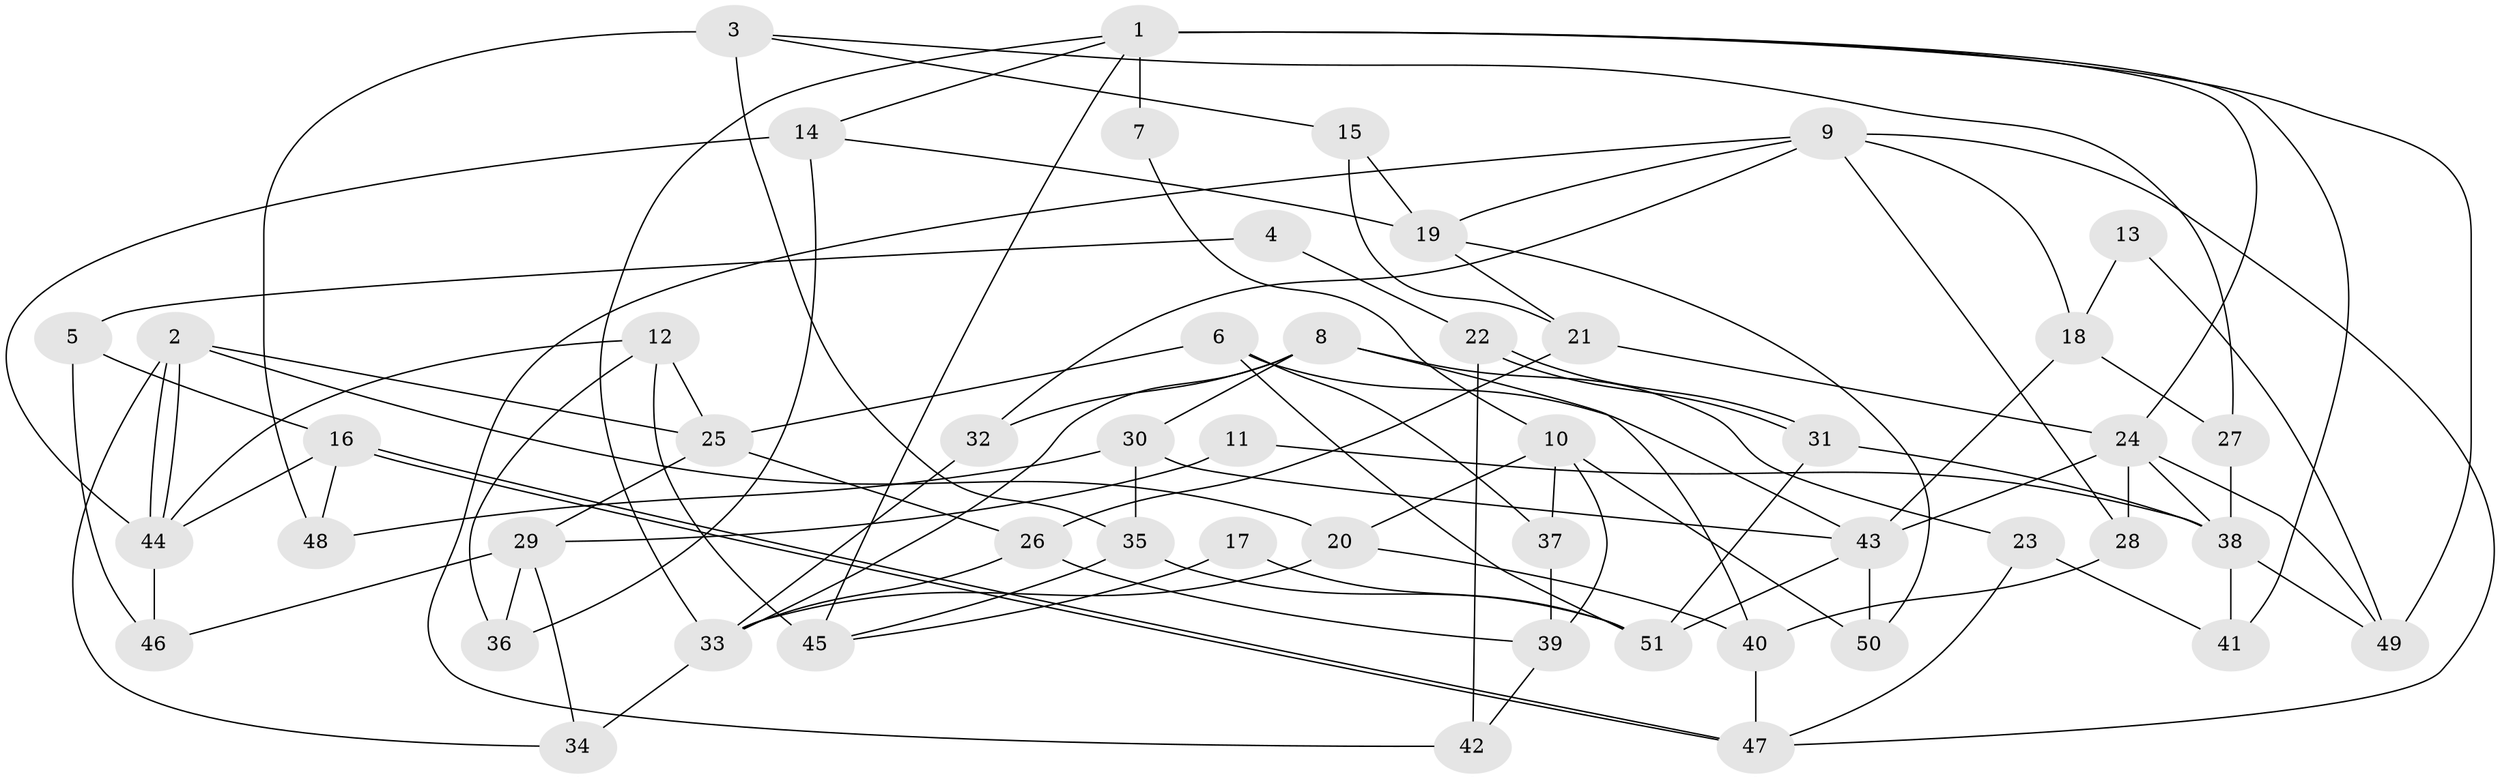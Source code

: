 // coarse degree distribution, {2: 0.19230769230769232, 3: 0.3076923076923077, 14: 0.038461538461538464, 8: 0.038461538461538464, 7: 0.11538461538461539, 6: 0.07692307692307693, 4: 0.19230769230769232, 5: 0.038461538461538464}
// Generated by graph-tools (version 1.1) at 2025/51/03/04/25 22:51:04]
// undirected, 51 vertices, 102 edges
graph export_dot {
  node [color=gray90,style=filled];
  1;
  2;
  3;
  4;
  5;
  6;
  7;
  8;
  9;
  10;
  11;
  12;
  13;
  14;
  15;
  16;
  17;
  18;
  19;
  20;
  21;
  22;
  23;
  24;
  25;
  26;
  27;
  28;
  29;
  30;
  31;
  32;
  33;
  34;
  35;
  36;
  37;
  38;
  39;
  40;
  41;
  42;
  43;
  44;
  45;
  46;
  47;
  48;
  49;
  50;
  51;
  1 -- 49;
  1 -- 45;
  1 -- 7;
  1 -- 14;
  1 -- 24;
  1 -- 33;
  1 -- 41;
  2 -- 25;
  2 -- 44;
  2 -- 44;
  2 -- 20;
  2 -- 34;
  3 -- 48;
  3 -- 35;
  3 -- 15;
  3 -- 27;
  4 -- 5;
  4 -- 22;
  5 -- 16;
  5 -- 46;
  6 -- 25;
  6 -- 43;
  6 -- 37;
  6 -- 51;
  7 -- 10;
  8 -- 40;
  8 -- 32;
  8 -- 23;
  8 -- 30;
  8 -- 33;
  9 -- 47;
  9 -- 18;
  9 -- 19;
  9 -- 28;
  9 -- 32;
  9 -- 42;
  10 -- 37;
  10 -- 20;
  10 -- 39;
  10 -- 50;
  11 -- 38;
  11 -- 29;
  12 -- 25;
  12 -- 44;
  12 -- 36;
  12 -- 45;
  13 -- 18;
  13 -- 49;
  14 -- 19;
  14 -- 36;
  14 -- 44;
  15 -- 19;
  15 -- 21;
  16 -- 44;
  16 -- 47;
  16 -- 47;
  16 -- 48;
  17 -- 45;
  17 -- 51;
  18 -- 27;
  18 -- 43;
  19 -- 50;
  19 -- 21;
  20 -- 33;
  20 -- 40;
  21 -- 24;
  21 -- 26;
  22 -- 31;
  22 -- 31;
  22 -- 42;
  23 -- 47;
  23 -- 41;
  24 -- 28;
  24 -- 38;
  24 -- 43;
  24 -- 49;
  25 -- 29;
  25 -- 26;
  26 -- 33;
  26 -- 39;
  27 -- 38;
  28 -- 40;
  29 -- 34;
  29 -- 36;
  29 -- 46;
  30 -- 43;
  30 -- 35;
  30 -- 48;
  31 -- 38;
  31 -- 51;
  32 -- 33;
  33 -- 34;
  35 -- 51;
  35 -- 45;
  37 -- 39;
  38 -- 41;
  38 -- 49;
  39 -- 42;
  40 -- 47;
  43 -- 51;
  43 -- 50;
  44 -- 46;
}
